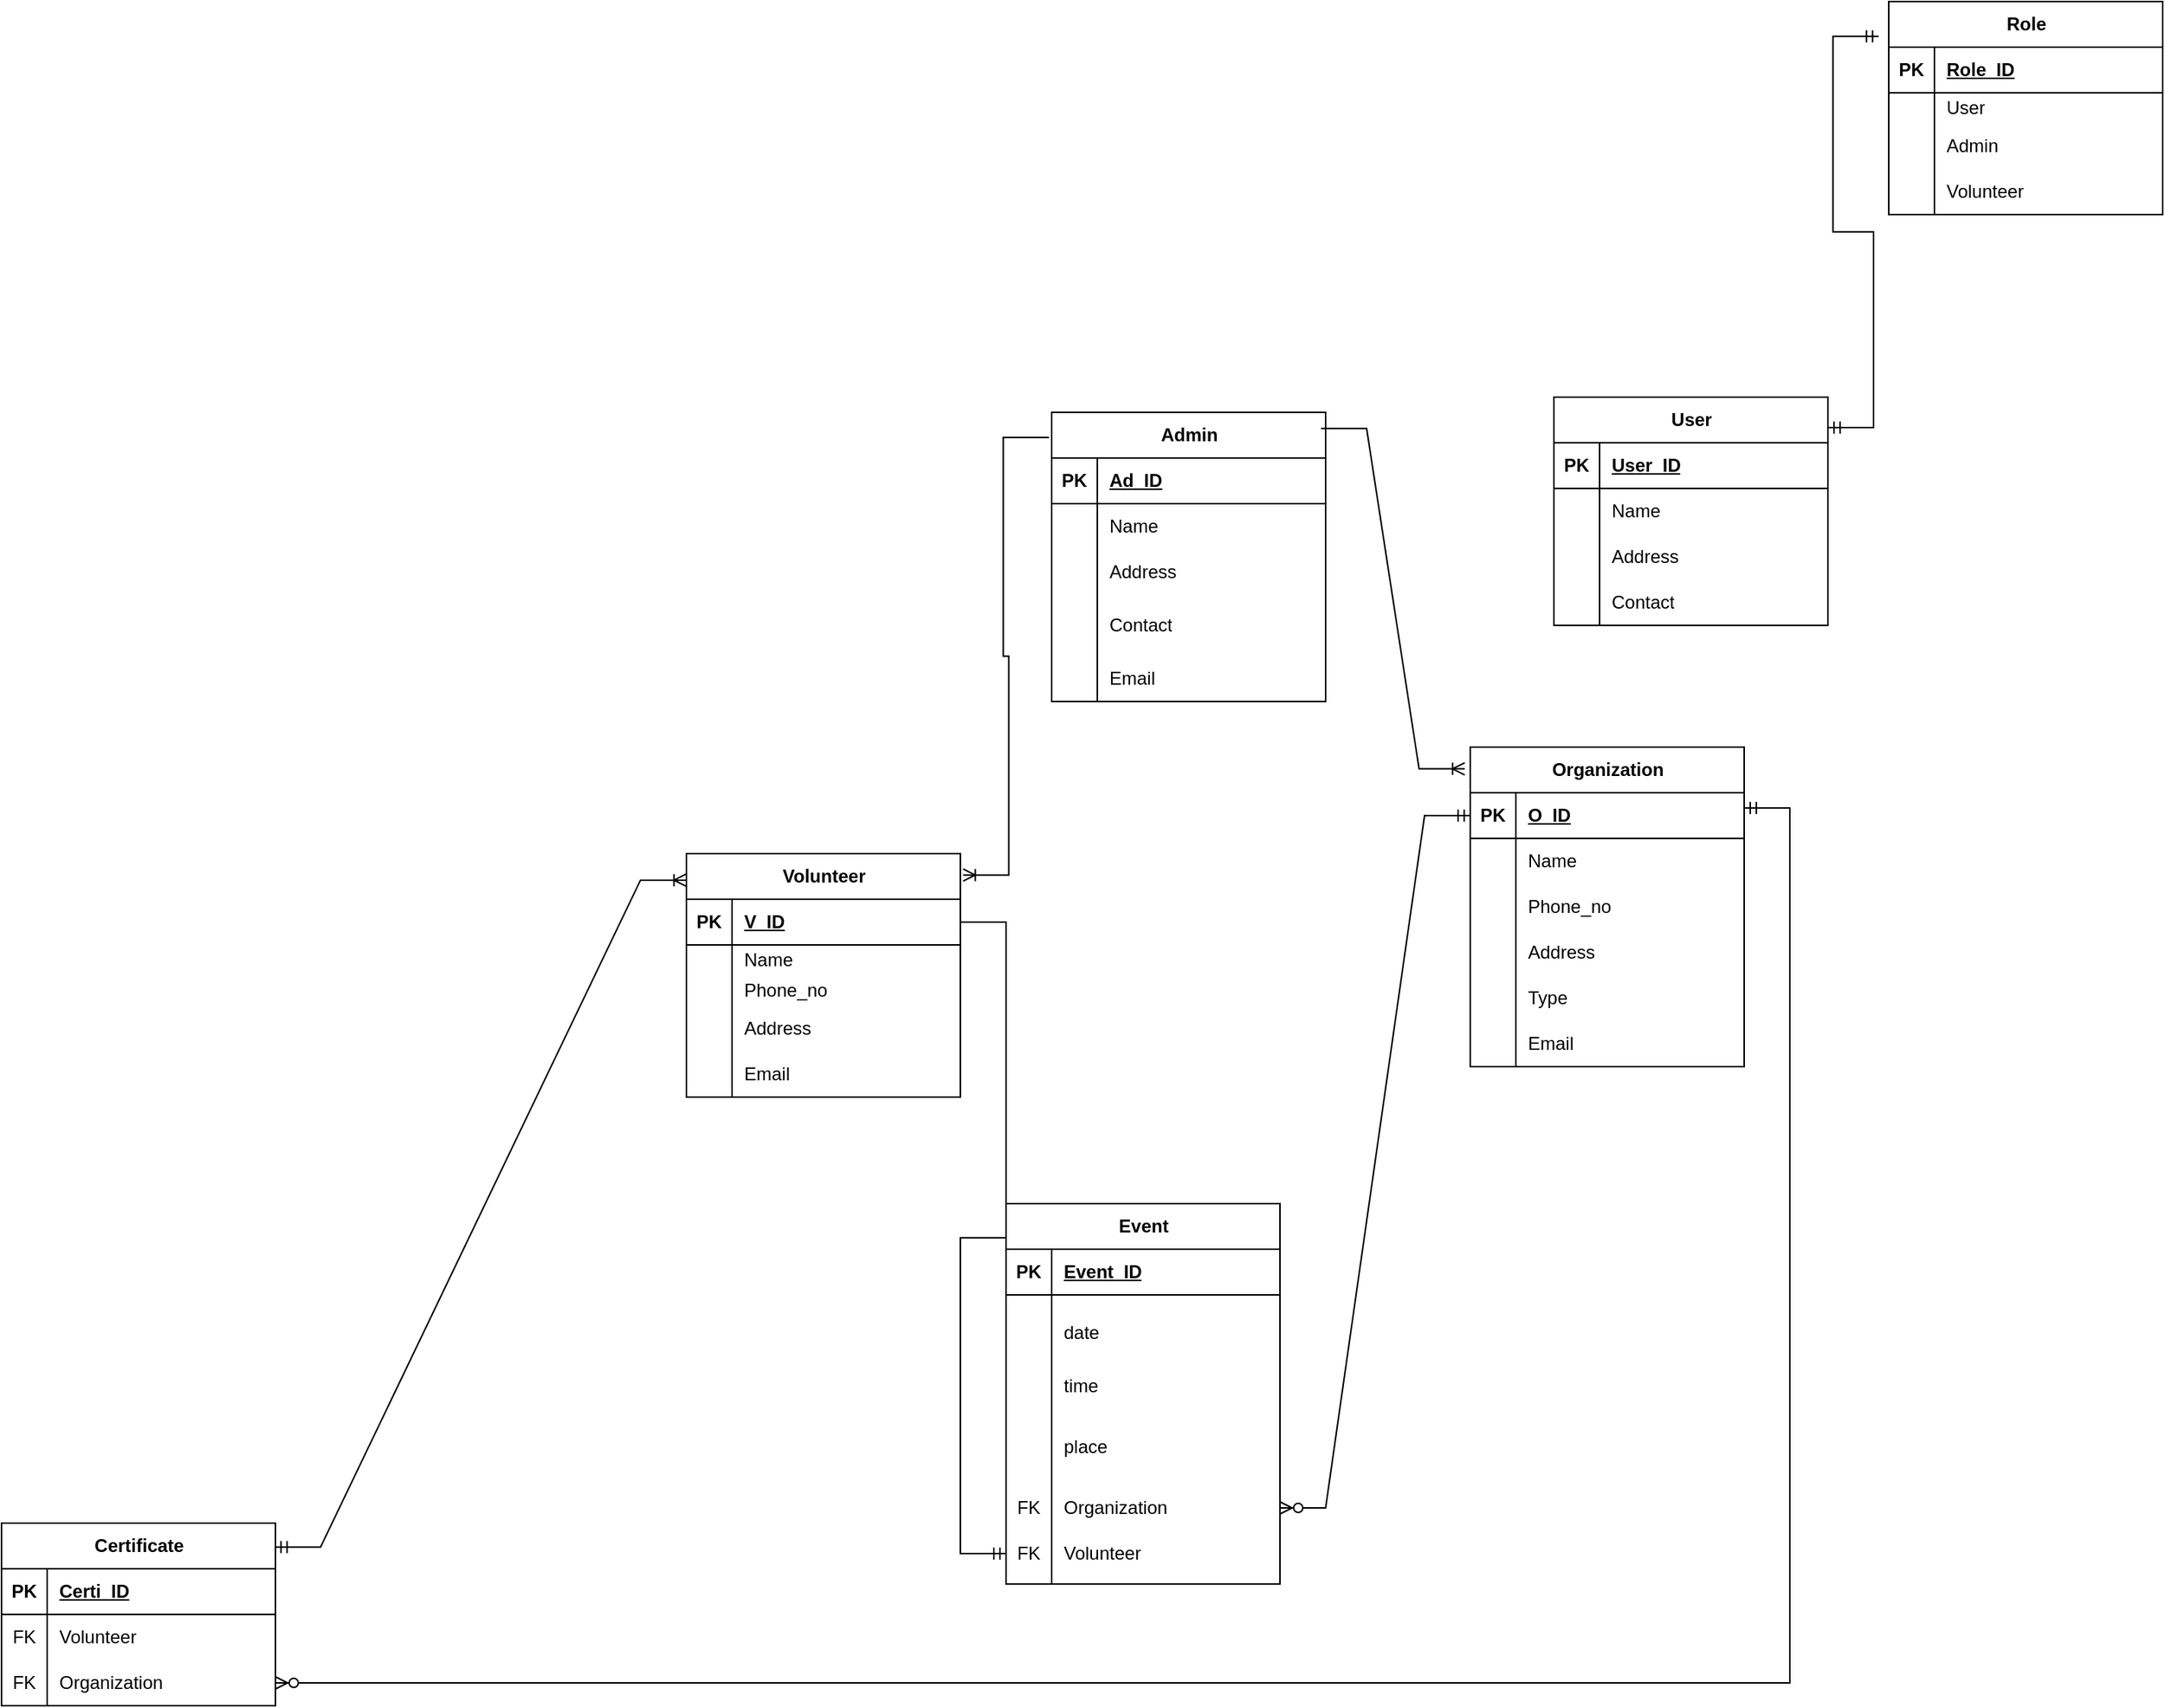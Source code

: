 <mxfile version="24.3.1" type="github">
  <diagram name="Page-1" id="sJnOarDT2I6tmNJFbYiW">
    <mxGraphModel dx="2950" dy="2214" grid="1" gridSize="10" guides="1" tooltips="1" connect="1" arrows="1" fold="1" page="1" pageScale="1" pageWidth="850" pageHeight="1100" math="0" shadow="0">
      <root>
        <mxCell id="0" />
        <mxCell id="1" parent="0" />
        <mxCell id="fFXXDILqUM6NSnP-q1-r-1" value="Volunteer" style="shape=table;startSize=30;container=1;collapsible=1;childLayout=tableLayout;fixedRows=1;rowLines=0;fontStyle=1;align=center;resizeLast=1;html=1;" parent="1" vertex="1">
          <mxGeometry x="-180" y="310" width="180" height="160" as="geometry" />
        </mxCell>
        <mxCell id="fFXXDILqUM6NSnP-q1-r-2" value="" style="shape=tableRow;horizontal=0;startSize=0;swimlaneHead=0;swimlaneBody=0;fillColor=none;collapsible=0;dropTarget=0;points=[[0,0.5],[1,0.5]];portConstraint=eastwest;top=0;left=0;right=0;bottom=1;" parent="fFXXDILqUM6NSnP-q1-r-1" vertex="1">
          <mxGeometry y="30" width="180" height="30" as="geometry" />
        </mxCell>
        <mxCell id="fFXXDILqUM6NSnP-q1-r-3" value="PK" style="shape=partialRectangle;connectable=0;fillColor=none;top=0;left=0;bottom=0;right=0;fontStyle=1;overflow=hidden;whiteSpace=wrap;html=1;" parent="fFXXDILqUM6NSnP-q1-r-2" vertex="1">
          <mxGeometry width="30" height="30" as="geometry">
            <mxRectangle width="30" height="30" as="alternateBounds" />
          </mxGeometry>
        </mxCell>
        <mxCell id="fFXXDILqUM6NSnP-q1-r-4" value="V_ID" style="shape=partialRectangle;connectable=0;fillColor=none;top=0;left=0;bottom=0;right=0;align=left;spacingLeft=6;fontStyle=5;overflow=hidden;whiteSpace=wrap;html=1;" parent="fFXXDILqUM6NSnP-q1-r-2" vertex="1">
          <mxGeometry x="30" width="150" height="30" as="geometry">
            <mxRectangle width="150" height="30" as="alternateBounds" />
          </mxGeometry>
        </mxCell>
        <mxCell id="fFXXDILqUM6NSnP-q1-r-5" value="" style="shape=tableRow;horizontal=0;startSize=0;swimlaneHead=0;swimlaneBody=0;fillColor=none;collapsible=0;dropTarget=0;points=[[0,0.5],[1,0.5]];portConstraint=eastwest;top=0;left=0;right=0;bottom=0;" parent="fFXXDILqUM6NSnP-q1-r-1" vertex="1">
          <mxGeometry y="60" width="180" height="20" as="geometry" />
        </mxCell>
        <mxCell id="fFXXDILqUM6NSnP-q1-r-6" value="" style="shape=partialRectangle;connectable=0;fillColor=none;top=0;left=0;bottom=0;right=0;editable=1;overflow=hidden;whiteSpace=wrap;html=1;" parent="fFXXDILqUM6NSnP-q1-r-5" vertex="1">
          <mxGeometry width="30" height="20" as="geometry">
            <mxRectangle width="30" height="20" as="alternateBounds" />
          </mxGeometry>
        </mxCell>
        <mxCell id="fFXXDILqUM6NSnP-q1-r-7" value="Name" style="shape=partialRectangle;connectable=0;fillColor=none;top=0;left=0;bottom=0;right=0;align=left;spacingLeft=6;overflow=hidden;whiteSpace=wrap;html=1;" parent="fFXXDILqUM6NSnP-q1-r-5" vertex="1">
          <mxGeometry x="30" width="150" height="20" as="geometry">
            <mxRectangle width="150" height="20" as="alternateBounds" />
          </mxGeometry>
        </mxCell>
        <mxCell id="fFXXDILqUM6NSnP-q1-r-8" value="" style="shape=tableRow;horizontal=0;startSize=0;swimlaneHead=0;swimlaneBody=0;fillColor=none;collapsible=0;dropTarget=0;points=[[0,0.5],[1,0.5]];portConstraint=eastwest;top=0;left=0;right=0;bottom=0;" parent="fFXXDILqUM6NSnP-q1-r-1" vertex="1">
          <mxGeometry y="80" width="180" height="20" as="geometry" />
        </mxCell>
        <mxCell id="fFXXDILqUM6NSnP-q1-r-9" value="" style="shape=partialRectangle;connectable=0;fillColor=none;top=0;left=0;bottom=0;right=0;editable=1;overflow=hidden;whiteSpace=wrap;html=1;" parent="fFXXDILqUM6NSnP-q1-r-8" vertex="1">
          <mxGeometry width="30" height="20" as="geometry">
            <mxRectangle width="30" height="20" as="alternateBounds" />
          </mxGeometry>
        </mxCell>
        <mxCell id="fFXXDILqUM6NSnP-q1-r-10" value="Phone_no" style="shape=partialRectangle;connectable=0;fillColor=none;top=0;left=0;bottom=0;right=0;align=left;spacingLeft=6;overflow=hidden;whiteSpace=wrap;html=1;" parent="fFXXDILqUM6NSnP-q1-r-8" vertex="1">
          <mxGeometry x="30" width="150" height="20" as="geometry">
            <mxRectangle width="150" height="20" as="alternateBounds" />
          </mxGeometry>
        </mxCell>
        <mxCell id="fFXXDILqUM6NSnP-q1-r-11" value="" style="shape=tableRow;horizontal=0;startSize=0;swimlaneHead=0;swimlaneBody=0;fillColor=none;collapsible=0;dropTarget=0;points=[[0,0.5],[1,0.5]];portConstraint=eastwest;top=0;left=0;right=0;bottom=0;" parent="fFXXDILqUM6NSnP-q1-r-1" vertex="1">
          <mxGeometry y="100" width="180" height="30" as="geometry" />
        </mxCell>
        <mxCell id="fFXXDILqUM6NSnP-q1-r-12" value="" style="shape=partialRectangle;connectable=0;fillColor=none;top=0;left=0;bottom=0;right=0;editable=1;overflow=hidden;whiteSpace=wrap;html=1;" parent="fFXXDILqUM6NSnP-q1-r-11" vertex="1">
          <mxGeometry width="30" height="30" as="geometry">
            <mxRectangle width="30" height="30" as="alternateBounds" />
          </mxGeometry>
        </mxCell>
        <mxCell id="fFXXDILqUM6NSnP-q1-r-13" value="Address" style="shape=partialRectangle;connectable=0;fillColor=none;top=0;left=0;bottom=0;right=0;align=left;spacingLeft=6;overflow=hidden;whiteSpace=wrap;html=1;" parent="fFXXDILqUM6NSnP-q1-r-11" vertex="1">
          <mxGeometry x="30" width="150" height="30" as="geometry">
            <mxRectangle width="150" height="30" as="alternateBounds" />
          </mxGeometry>
        </mxCell>
        <mxCell id="fFXXDILqUM6NSnP-q1-r-126" value="" style="shape=tableRow;horizontal=0;startSize=0;swimlaneHead=0;swimlaneBody=0;fillColor=none;collapsible=0;dropTarget=0;points=[[0,0.5],[1,0.5]];portConstraint=eastwest;top=0;left=0;right=0;bottom=0;" parent="fFXXDILqUM6NSnP-q1-r-1" vertex="1">
          <mxGeometry y="130" width="180" height="30" as="geometry" />
        </mxCell>
        <mxCell id="fFXXDILqUM6NSnP-q1-r-127" value="" style="shape=partialRectangle;connectable=0;fillColor=none;top=0;left=0;bottom=0;right=0;editable=1;overflow=hidden;whiteSpace=wrap;html=1;" parent="fFXXDILqUM6NSnP-q1-r-126" vertex="1">
          <mxGeometry width="30" height="30" as="geometry">
            <mxRectangle width="30" height="30" as="alternateBounds" />
          </mxGeometry>
        </mxCell>
        <mxCell id="fFXXDILqUM6NSnP-q1-r-128" value="Email" style="shape=partialRectangle;connectable=0;fillColor=none;top=0;left=0;bottom=0;right=0;align=left;spacingLeft=6;overflow=hidden;whiteSpace=wrap;html=1;" parent="fFXXDILqUM6NSnP-q1-r-126" vertex="1">
          <mxGeometry x="30" width="150" height="30" as="geometry">
            <mxRectangle width="150" height="30" as="alternateBounds" />
          </mxGeometry>
        </mxCell>
        <mxCell id="fFXXDILqUM6NSnP-q1-r-14" value="Organization" style="shape=table;startSize=30;container=1;collapsible=1;childLayout=tableLayout;fixedRows=1;rowLines=0;fontStyle=1;align=center;resizeLast=1;html=1;" parent="1" vertex="1">
          <mxGeometry x="335" y="240" width="180" height="210" as="geometry" />
        </mxCell>
        <mxCell id="fFXXDILqUM6NSnP-q1-r-15" value="" style="shape=tableRow;horizontal=0;startSize=0;swimlaneHead=0;swimlaneBody=0;fillColor=none;collapsible=0;dropTarget=0;points=[[0,0.5],[1,0.5]];portConstraint=eastwest;top=0;left=0;right=0;bottom=1;" parent="fFXXDILqUM6NSnP-q1-r-14" vertex="1">
          <mxGeometry y="30" width="180" height="30" as="geometry" />
        </mxCell>
        <mxCell id="fFXXDILqUM6NSnP-q1-r-16" value="PK" style="shape=partialRectangle;connectable=0;fillColor=none;top=0;left=0;bottom=0;right=0;fontStyle=1;overflow=hidden;whiteSpace=wrap;html=1;" parent="fFXXDILqUM6NSnP-q1-r-15" vertex="1">
          <mxGeometry width="30" height="30" as="geometry">
            <mxRectangle width="30" height="30" as="alternateBounds" />
          </mxGeometry>
        </mxCell>
        <mxCell id="fFXXDILqUM6NSnP-q1-r-17" value="O_ID" style="shape=partialRectangle;connectable=0;fillColor=none;top=0;left=0;bottom=0;right=0;align=left;spacingLeft=6;fontStyle=5;overflow=hidden;whiteSpace=wrap;html=1;" parent="fFXXDILqUM6NSnP-q1-r-15" vertex="1">
          <mxGeometry x="30" width="150" height="30" as="geometry">
            <mxRectangle width="150" height="30" as="alternateBounds" />
          </mxGeometry>
        </mxCell>
        <mxCell id="fFXXDILqUM6NSnP-q1-r-18" value="" style="shape=tableRow;horizontal=0;startSize=0;swimlaneHead=0;swimlaneBody=0;fillColor=none;collapsible=0;dropTarget=0;points=[[0,0.5],[1,0.5]];portConstraint=eastwest;top=0;left=0;right=0;bottom=0;" parent="fFXXDILqUM6NSnP-q1-r-14" vertex="1">
          <mxGeometry y="60" width="180" height="30" as="geometry" />
        </mxCell>
        <mxCell id="fFXXDILqUM6NSnP-q1-r-19" value="" style="shape=partialRectangle;connectable=0;fillColor=none;top=0;left=0;bottom=0;right=0;editable=1;overflow=hidden;whiteSpace=wrap;html=1;" parent="fFXXDILqUM6NSnP-q1-r-18" vertex="1">
          <mxGeometry width="30" height="30" as="geometry">
            <mxRectangle width="30" height="30" as="alternateBounds" />
          </mxGeometry>
        </mxCell>
        <mxCell id="fFXXDILqUM6NSnP-q1-r-20" value="Name" style="shape=partialRectangle;connectable=0;fillColor=none;top=0;left=0;bottom=0;right=0;align=left;spacingLeft=6;overflow=hidden;whiteSpace=wrap;html=1;" parent="fFXXDILqUM6NSnP-q1-r-18" vertex="1">
          <mxGeometry x="30" width="150" height="30" as="geometry">
            <mxRectangle width="150" height="30" as="alternateBounds" />
          </mxGeometry>
        </mxCell>
        <mxCell id="fFXXDILqUM6NSnP-q1-r-21" value="" style="shape=tableRow;horizontal=0;startSize=0;swimlaneHead=0;swimlaneBody=0;fillColor=none;collapsible=0;dropTarget=0;points=[[0,0.5],[1,0.5]];portConstraint=eastwest;top=0;left=0;right=0;bottom=0;" parent="fFXXDILqUM6NSnP-q1-r-14" vertex="1">
          <mxGeometry y="90" width="180" height="30" as="geometry" />
        </mxCell>
        <mxCell id="fFXXDILqUM6NSnP-q1-r-22" value="" style="shape=partialRectangle;connectable=0;fillColor=none;top=0;left=0;bottom=0;right=0;editable=1;overflow=hidden;whiteSpace=wrap;html=1;" parent="fFXXDILqUM6NSnP-q1-r-21" vertex="1">
          <mxGeometry width="30" height="30" as="geometry">
            <mxRectangle width="30" height="30" as="alternateBounds" />
          </mxGeometry>
        </mxCell>
        <mxCell id="fFXXDILqUM6NSnP-q1-r-23" value="Phone_no" style="shape=partialRectangle;connectable=0;fillColor=none;top=0;left=0;bottom=0;right=0;align=left;spacingLeft=6;overflow=hidden;whiteSpace=wrap;html=1;" parent="fFXXDILqUM6NSnP-q1-r-21" vertex="1">
          <mxGeometry x="30" width="150" height="30" as="geometry">
            <mxRectangle width="150" height="30" as="alternateBounds" />
          </mxGeometry>
        </mxCell>
        <mxCell id="fFXXDILqUM6NSnP-q1-r-24" value="" style="shape=tableRow;horizontal=0;startSize=0;swimlaneHead=0;swimlaneBody=0;fillColor=none;collapsible=0;dropTarget=0;points=[[0,0.5],[1,0.5]];portConstraint=eastwest;top=0;left=0;right=0;bottom=0;" parent="fFXXDILqUM6NSnP-q1-r-14" vertex="1">
          <mxGeometry y="120" width="180" height="30" as="geometry" />
        </mxCell>
        <mxCell id="fFXXDILqUM6NSnP-q1-r-25" value="" style="shape=partialRectangle;connectable=0;fillColor=none;top=0;left=0;bottom=0;right=0;editable=1;overflow=hidden;whiteSpace=wrap;html=1;" parent="fFXXDILqUM6NSnP-q1-r-24" vertex="1">
          <mxGeometry width="30" height="30" as="geometry">
            <mxRectangle width="30" height="30" as="alternateBounds" />
          </mxGeometry>
        </mxCell>
        <mxCell id="fFXXDILqUM6NSnP-q1-r-26" value="Address" style="shape=partialRectangle;connectable=0;fillColor=none;top=0;left=0;bottom=0;right=0;align=left;spacingLeft=6;overflow=hidden;whiteSpace=wrap;html=1;" parent="fFXXDILqUM6NSnP-q1-r-24" vertex="1">
          <mxGeometry x="30" width="150" height="30" as="geometry">
            <mxRectangle width="150" height="30" as="alternateBounds" />
          </mxGeometry>
        </mxCell>
        <mxCell id="fFXXDILqUM6NSnP-q1-r-27" value="" style="shape=tableRow;horizontal=0;startSize=0;swimlaneHead=0;swimlaneBody=0;fillColor=none;collapsible=0;dropTarget=0;points=[[0,0.5],[1,0.5]];portConstraint=eastwest;top=0;left=0;right=0;bottom=0;" parent="fFXXDILqUM6NSnP-q1-r-14" vertex="1">
          <mxGeometry y="150" width="180" height="30" as="geometry" />
        </mxCell>
        <mxCell id="fFXXDILqUM6NSnP-q1-r-28" value="" style="shape=partialRectangle;connectable=0;fillColor=none;top=0;left=0;bottom=0;right=0;editable=1;overflow=hidden;whiteSpace=wrap;html=1;" parent="fFXXDILqUM6NSnP-q1-r-27" vertex="1">
          <mxGeometry width="30" height="30" as="geometry">
            <mxRectangle width="30" height="30" as="alternateBounds" />
          </mxGeometry>
        </mxCell>
        <mxCell id="fFXXDILqUM6NSnP-q1-r-29" value="Type" style="shape=partialRectangle;connectable=0;fillColor=none;top=0;left=0;bottom=0;right=0;align=left;spacingLeft=6;overflow=hidden;whiteSpace=wrap;html=1;" parent="fFXXDILqUM6NSnP-q1-r-27" vertex="1">
          <mxGeometry x="30" width="150" height="30" as="geometry">
            <mxRectangle width="150" height="30" as="alternateBounds" />
          </mxGeometry>
        </mxCell>
        <mxCell id="fFXXDILqUM6NSnP-q1-r-161" value="" style="shape=tableRow;horizontal=0;startSize=0;swimlaneHead=0;swimlaneBody=0;fillColor=none;collapsible=0;dropTarget=0;points=[[0,0.5],[1,0.5]];portConstraint=eastwest;top=0;left=0;right=0;bottom=0;" parent="fFXXDILqUM6NSnP-q1-r-14" vertex="1">
          <mxGeometry y="180" width="180" height="30" as="geometry" />
        </mxCell>
        <mxCell id="fFXXDILqUM6NSnP-q1-r-162" value="" style="shape=partialRectangle;connectable=0;fillColor=none;top=0;left=0;bottom=0;right=0;editable=1;overflow=hidden;whiteSpace=wrap;html=1;" parent="fFXXDILqUM6NSnP-q1-r-161" vertex="1">
          <mxGeometry width="30" height="30" as="geometry">
            <mxRectangle width="30" height="30" as="alternateBounds" />
          </mxGeometry>
        </mxCell>
        <mxCell id="fFXXDILqUM6NSnP-q1-r-163" value="Email" style="shape=partialRectangle;connectable=0;fillColor=none;top=0;left=0;bottom=0;right=0;align=left;spacingLeft=6;overflow=hidden;whiteSpace=wrap;html=1;" parent="fFXXDILqUM6NSnP-q1-r-161" vertex="1">
          <mxGeometry x="30" width="150" height="30" as="geometry">
            <mxRectangle width="150" height="30" as="alternateBounds" />
          </mxGeometry>
        </mxCell>
        <mxCell id="fFXXDILqUM6NSnP-q1-r-30" value="Event" style="shape=table;startSize=30;container=1;collapsible=1;childLayout=tableLayout;fixedRows=1;rowLines=0;fontStyle=1;align=center;resizeLast=1;html=1;" parent="1" vertex="1">
          <mxGeometry x="30" y="540" width="180" height="250" as="geometry" />
        </mxCell>
        <mxCell id="fFXXDILqUM6NSnP-q1-r-31" value="" style="shape=tableRow;horizontal=0;startSize=0;swimlaneHead=0;swimlaneBody=0;fillColor=none;collapsible=0;dropTarget=0;points=[[0,0.5],[1,0.5]];portConstraint=eastwest;top=0;left=0;right=0;bottom=1;" parent="fFXXDILqUM6NSnP-q1-r-30" vertex="1">
          <mxGeometry y="30" width="180" height="30" as="geometry" />
        </mxCell>
        <mxCell id="fFXXDILqUM6NSnP-q1-r-32" value="PK" style="shape=partialRectangle;connectable=0;fillColor=none;top=0;left=0;bottom=0;right=0;fontStyle=1;overflow=hidden;whiteSpace=wrap;html=1;" parent="fFXXDILqUM6NSnP-q1-r-31" vertex="1">
          <mxGeometry width="30" height="30" as="geometry">
            <mxRectangle width="30" height="30" as="alternateBounds" />
          </mxGeometry>
        </mxCell>
        <mxCell id="fFXXDILqUM6NSnP-q1-r-33" value="Event_ID" style="shape=partialRectangle;connectable=0;fillColor=none;top=0;left=0;bottom=0;right=0;align=left;spacingLeft=6;fontStyle=5;overflow=hidden;whiteSpace=wrap;html=1;" parent="fFXXDILqUM6NSnP-q1-r-31" vertex="1">
          <mxGeometry x="30" width="150" height="30" as="geometry">
            <mxRectangle width="150" height="30" as="alternateBounds" />
          </mxGeometry>
        </mxCell>
        <mxCell id="fFXXDILqUM6NSnP-q1-r-34" value="" style="shape=tableRow;horizontal=0;startSize=0;swimlaneHead=0;swimlaneBody=0;fillColor=none;collapsible=0;dropTarget=0;points=[[0,0.5],[1,0.5]];portConstraint=eastwest;top=0;left=0;right=0;bottom=0;" parent="fFXXDILqUM6NSnP-q1-r-30" vertex="1">
          <mxGeometry y="60" width="180" height="50" as="geometry" />
        </mxCell>
        <mxCell id="fFXXDILqUM6NSnP-q1-r-35" value="" style="shape=partialRectangle;connectable=0;fillColor=none;top=0;left=0;bottom=0;right=0;editable=1;overflow=hidden;whiteSpace=wrap;html=1;" parent="fFXXDILqUM6NSnP-q1-r-34" vertex="1">
          <mxGeometry width="30" height="50" as="geometry">
            <mxRectangle width="30" height="50" as="alternateBounds" />
          </mxGeometry>
        </mxCell>
        <mxCell id="fFXXDILqUM6NSnP-q1-r-36" value="date" style="shape=partialRectangle;connectable=0;fillColor=none;top=0;left=0;bottom=0;right=0;align=left;spacingLeft=6;overflow=hidden;whiteSpace=wrap;html=1;" parent="fFXXDILqUM6NSnP-q1-r-34" vertex="1">
          <mxGeometry x="30" width="150" height="50" as="geometry">
            <mxRectangle width="150" height="50" as="alternateBounds" />
          </mxGeometry>
        </mxCell>
        <mxCell id="fFXXDILqUM6NSnP-q1-r-37" value="" style="shape=tableRow;horizontal=0;startSize=0;swimlaneHead=0;swimlaneBody=0;fillColor=none;collapsible=0;dropTarget=0;points=[[0,0.5],[1,0.5]];portConstraint=eastwest;top=0;left=0;right=0;bottom=0;" parent="fFXXDILqUM6NSnP-q1-r-30" vertex="1">
          <mxGeometry y="110" width="180" height="20" as="geometry" />
        </mxCell>
        <mxCell id="fFXXDILqUM6NSnP-q1-r-38" value="" style="shape=partialRectangle;connectable=0;fillColor=none;top=0;left=0;bottom=0;right=0;editable=1;overflow=hidden;whiteSpace=wrap;html=1;" parent="fFXXDILqUM6NSnP-q1-r-37" vertex="1">
          <mxGeometry width="30" height="20" as="geometry">
            <mxRectangle width="30" height="20" as="alternateBounds" />
          </mxGeometry>
        </mxCell>
        <mxCell id="fFXXDILqUM6NSnP-q1-r-39" value="time" style="shape=partialRectangle;connectable=0;fillColor=none;top=0;left=0;bottom=0;right=0;align=left;spacingLeft=6;overflow=hidden;whiteSpace=wrap;html=1;" parent="fFXXDILqUM6NSnP-q1-r-37" vertex="1">
          <mxGeometry x="30" width="150" height="20" as="geometry">
            <mxRectangle width="150" height="20" as="alternateBounds" />
          </mxGeometry>
        </mxCell>
        <mxCell id="fFXXDILqUM6NSnP-q1-r-40" value="" style="shape=tableRow;horizontal=0;startSize=0;swimlaneHead=0;swimlaneBody=0;fillColor=none;collapsible=0;dropTarget=0;points=[[0,0.5],[1,0.5]];portConstraint=eastwest;top=0;left=0;right=0;bottom=0;" parent="fFXXDILqUM6NSnP-q1-r-30" vertex="1">
          <mxGeometry y="130" width="180" height="60" as="geometry" />
        </mxCell>
        <mxCell id="fFXXDILqUM6NSnP-q1-r-41" value="" style="shape=partialRectangle;connectable=0;fillColor=none;top=0;left=0;bottom=0;right=0;editable=1;overflow=hidden;whiteSpace=wrap;html=1;" parent="fFXXDILqUM6NSnP-q1-r-40" vertex="1">
          <mxGeometry width="30" height="60" as="geometry">
            <mxRectangle width="30" height="60" as="alternateBounds" />
          </mxGeometry>
        </mxCell>
        <mxCell id="fFXXDILqUM6NSnP-q1-r-42" value="place" style="shape=partialRectangle;connectable=0;fillColor=none;top=0;left=0;bottom=0;right=0;align=left;spacingLeft=6;overflow=hidden;whiteSpace=wrap;html=1;" parent="fFXXDILqUM6NSnP-q1-r-40" vertex="1">
          <mxGeometry x="30" width="150" height="60" as="geometry">
            <mxRectangle width="150" height="60" as="alternateBounds" />
          </mxGeometry>
        </mxCell>
        <mxCell id="fFXXDILqUM6NSnP-q1-r-43" value="" style="shape=tableRow;horizontal=0;startSize=0;swimlaneHead=0;swimlaneBody=0;fillColor=none;collapsible=0;dropTarget=0;points=[[0,0.5],[1,0.5]];portConstraint=eastwest;top=0;left=0;right=0;bottom=0;" parent="fFXXDILqUM6NSnP-q1-r-30" vertex="1">
          <mxGeometry y="190" width="180" height="20" as="geometry" />
        </mxCell>
        <mxCell id="fFXXDILqUM6NSnP-q1-r-44" value="FK" style="shape=partialRectangle;connectable=0;fillColor=none;top=0;left=0;bottom=0;right=0;editable=1;overflow=hidden;whiteSpace=wrap;html=1;" parent="fFXXDILqUM6NSnP-q1-r-43" vertex="1">
          <mxGeometry width="30" height="20" as="geometry">
            <mxRectangle width="30" height="20" as="alternateBounds" />
          </mxGeometry>
        </mxCell>
        <mxCell id="fFXXDILqUM6NSnP-q1-r-45" value="Organization" style="shape=partialRectangle;connectable=0;fillColor=none;top=0;left=0;bottom=0;right=0;align=left;spacingLeft=6;overflow=hidden;whiteSpace=wrap;html=1;" parent="fFXXDILqUM6NSnP-q1-r-43" vertex="1">
          <mxGeometry x="30" width="150" height="20" as="geometry">
            <mxRectangle width="150" height="20" as="alternateBounds" />
          </mxGeometry>
        </mxCell>
        <mxCell id="fFXXDILqUM6NSnP-q1-r-195" value="" style="shape=tableRow;horizontal=0;startSize=0;swimlaneHead=0;swimlaneBody=0;fillColor=none;collapsible=0;dropTarget=0;points=[[0,0.5],[1,0.5]];portConstraint=eastwest;top=0;left=0;right=0;bottom=0;" parent="fFXXDILqUM6NSnP-q1-r-30" vertex="1">
          <mxGeometry y="210" width="180" height="40" as="geometry" />
        </mxCell>
        <mxCell id="fFXXDILqUM6NSnP-q1-r-196" value="FK" style="shape=partialRectangle;connectable=0;fillColor=none;top=0;left=0;bottom=0;right=0;editable=1;overflow=hidden;whiteSpace=wrap;html=1;" parent="fFXXDILqUM6NSnP-q1-r-195" vertex="1">
          <mxGeometry width="30" height="40" as="geometry">
            <mxRectangle width="30" height="40" as="alternateBounds" />
          </mxGeometry>
        </mxCell>
        <mxCell id="fFXXDILqUM6NSnP-q1-r-197" value="Volunteer&amp;nbsp;" style="shape=partialRectangle;connectable=0;fillColor=none;top=0;left=0;bottom=0;right=0;align=left;spacingLeft=6;overflow=hidden;whiteSpace=wrap;html=1;" parent="fFXXDILqUM6NSnP-q1-r-195" vertex="1">
          <mxGeometry x="30" width="150" height="40" as="geometry">
            <mxRectangle width="150" height="40" as="alternateBounds" />
          </mxGeometry>
        </mxCell>
        <mxCell id="fFXXDILqUM6NSnP-q1-r-68" value="Certificate" style="shape=table;startSize=30;container=1;collapsible=1;childLayout=tableLayout;fixedRows=1;rowLines=0;fontStyle=1;align=center;resizeLast=1;html=1;" parent="1" vertex="1">
          <mxGeometry x="-630" y="750" width="180" height="120" as="geometry" />
        </mxCell>
        <mxCell id="fFXXDILqUM6NSnP-q1-r-69" value="" style="shape=tableRow;horizontal=0;startSize=0;swimlaneHead=0;swimlaneBody=0;fillColor=none;collapsible=0;dropTarget=0;points=[[0,0.5],[1,0.5]];portConstraint=eastwest;top=0;left=0;right=0;bottom=1;" parent="fFXXDILqUM6NSnP-q1-r-68" vertex="1">
          <mxGeometry y="30" width="180" height="30" as="geometry" />
        </mxCell>
        <mxCell id="fFXXDILqUM6NSnP-q1-r-70" value="PK" style="shape=partialRectangle;connectable=0;fillColor=none;top=0;left=0;bottom=0;right=0;fontStyle=1;overflow=hidden;whiteSpace=wrap;html=1;" parent="fFXXDILqUM6NSnP-q1-r-69" vertex="1">
          <mxGeometry width="30" height="30" as="geometry">
            <mxRectangle width="30" height="30" as="alternateBounds" />
          </mxGeometry>
        </mxCell>
        <mxCell id="fFXXDILqUM6NSnP-q1-r-71" value="Certi_ID" style="shape=partialRectangle;connectable=0;fillColor=none;top=0;left=0;bottom=0;right=0;align=left;spacingLeft=6;fontStyle=5;overflow=hidden;whiteSpace=wrap;html=1;" parent="fFXXDILqUM6NSnP-q1-r-69" vertex="1">
          <mxGeometry x="30" width="150" height="30" as="geometry">
            <mxRectangle width="150" height="30" as="alternateBounds" />
          </mxGeometry>
        </mxCell>
        <mxCell id="fFXXDILqUM6NSnP-q1-r-72" value="" style="shape=tableRow;horizontal=0;startSize=0;swimlaneHead=0;swimlaneBody=0;fillColor=none;collapsible=0;dropTarget=0;points=[[0,0.5],[1,0.5]];portConstraint=eastwest;top=0;left=0;right=0;bottom=0;" parent="fFXXDILqUM6NSnP-q1-r-68" vertex="1">
          <mxGeometry y="60" width="180" height="30" as="geometry" />
        </mxCell>
        <mxCell id="fFXXDILqUM6NSnP-q1-r-73" value="FK" style="shape=partialRectangle;connectable=0;fillColor=none;top=0;left=0;bottom=0;right=0;editable=1;overflow=hidden;whiteSpace=wrap;html=1;" parent="fFXXDILqUM6NSnP-q1-r-72" vertex="1">
          <mxGeometry width="30" height="30" as="geometry">
            <mxRectangle width="30" height="30" as="alternateBounds" />
          </mxGeometry>
        </mxCell>
        <mxCell id="fFXXDILqUM6NSnP-q1-r-74" value="Volunteer" style="shape=partialRectangle;connectable=0;fillColor=none;top=0;left=0;bottom=0;right=0;align=left;spacingLeft=6;overflow=hidden;whiteSpace=wrap;html=1;" parent="fFXXDILqUM6NSnP-q1-r-72" vertex="1">
          <mxGeometry x="30" width="150" height="30" as="geometry">
            <mxRectangle width="150" height="30" as="alternateBounds" />
          </mxGeometry>
        </mxCell>
        <mxCell id="fFXXDILqUM6NSnP-q1-r-75" value="" style="shape=tableRow;horizontal=0;startSize=0;swimlaneHead=0;swimlaneBody=0;fillColor=none;collapsible=0;dropTarget=0;points=[[0,0.5],[1,0.5]];portConstraint=eastwest;top=0;left=0;right=0;bottom=0;" parent="fFXXDILqUM6NSnP-q1-r-68" vertex="1">
          <mxGeometry y="90" width="180" height="30" as="geometry" />
        </mxCell>
        <mxCell id="fFXXDILqUM6NSnP-q1-r-76" value="FK" style="shape=partialRectangle;connectable=0;fillColor=none;top=0;left=0;bottom=0;right=0;editable=1;overflow=hidden;whiteSpace=wrap;html=1;" parent="fFXXDILqUM6NSnP-q1-r-75" vertex="1">
          <mxGeometry width="30" height="30" as="geometry">
            <mxRectangle width="30" height="30" as="alternateBounds" />
          </mxGeometry>
        </mxCell>
        <mxCell id="fFXXDILqUM6NSnP-q1-r-77" value="Organization" style="shape=partialRectangle;connectable=0;fillColor=none;top=0;left=0;bottom=0;right=0;align=left;spacingLeft=6;overflow=hidden;whiteSpace=wrap;html=1;" parent="fFXXDILqUM6NSnP-q1-r-75" vertex="1">
          <mxGeometry x="30" width="150" height="30" as="geometry">
            <mxRectangle width="150" height="30" as="alternateBounds" />
          </mxGeometry>
        </mxCell>
        <mxCell id="fFXXDILqUM6NSnP-q1-r-81" value="User" style="shape=table;startSize=30;container=1;collapsible=1;childLayout=tableLayout;fixedRows=1;rowLines=0;fontStyle=1;align=center;resizeLast=1;html=1;" parent="1" vertex="1">
          <mxGeometry x="390" y="10" width="180" height="150" as="geometry" />
        </mxCell>
        <mxCell id="fFXXDILqUM6NSnP-q1-r-82" value="" style="shape=tableRow;horizontal=0;startSize=0;swimlaneHead=0;swimlaneBody=0;fillColor=none;collapsible=0;dropTarget=0;points=[[0,0.5],[1,0.5]];portConstraint=eastwest;top=0;left=0;right=0;bottom=1;" parent="fFXXDILqUM6NSnP-q1-r-81" vertex="1">
          <mxGeometry y="30" width="180" height="30" as="geometry" />
        </mxCell>
        <mxCell id="fFXXDILqUM6NSnP-q1-r-83" value="PK" style="shape=partialRectangle;connectable=0;fillColor=none;top=0;left=0;bottom=0;right=0;fontStyle=1;overflow=hidden;whiteSpace=wrap;html=1;" parent="fFXXDILqUM6NSnP-q1-r-82" vertex="1">
          <mxGeometry width="30" height="30" as="geometry">
            <mxRectangle width="30" height="30" as="alternateBounds" />
          </mxGeometry>
        </mxCell>
        <mxCell id="fFXXDILqUM6NSnP-q1-r-84" value="User_ID" style="shape=partialRectangle;connectable=0;fillColor=none;top=0;left=0;bottom=0;right=0;align=left;spacingLeft=6;fontStyle=5;overflow=hidden;whiteSpace=wrap;html=1;" parent="fFXXDILqUM6NSnP-q1-r-82" vertex="1">
          <mxGeometry x="30" width="150" height="30" as="geometry">
            <mxRectangle width="150" height="30" as="alternateBounds" />
          </mxGeometry>
        </mxCell>
        <mxCell id="fFXXDILqUM6NSnP-q1-r-85" value="" style="shape=tableRow;horizontal=0;startSize=0;swimlaneHead=0;swimlaneBody=0;fillColor=none;collapsible=0;dropTarget=0;points=[[0,0.5],[1,0.5]];portConstraint=eastwest;top=0;left=0;right=0;bottom=0;" parent="fFXXDILqUM6NSnP-q1-r-81" vertex="1">
          <mxGeometry y="60" width="180" height="30" as="geometry" />
        </mxCell>
        <mxCell id="fFXXDILqUM6NSnP-q1-r-86" value="" style="shape=partialRectangle;connectable=0;fillColor=none;top=0;left=0;bottom=0;right=0;editable=1;overflow=hidden;whiteSpace=wrap;html=1;" parent="fFXXDILqUM6NSnP-q1-r-85" vertex="1">
          <mxGeometry width="30" height="30" as="geometry">
            <mxRectangle width="30" height="30" as="alternateBounds" />
          </mxGeometry>
        </mxCell>
        <mxCell id="fFXXDILqUM6NSnP-q1-r-87" value="Name" style="shape=partialRectangle;connectable=0;fillColor=none;top=0;left=0;bottom=0;right=0;align=left;spacingLeft=6;overflow=hidden;whiteSpace=wrap;html=1;" parent="fFXXDILqUM6NSnP-q1-r-85" vertex="1">
          <mxGeometry x="30" width="150" height="30" as="geometry">
            <mxRectangle width="150" height="30" as="alternateBounds" />
          </mxGeometry>
        </mxCell>
        <mxCell id="fFXXDILqUM6NSnP-q1-r-88" value="" style="shape=tableRow;horizontal=0;startSize=0;swimlaneHead=0;swimlaneBody=0;fillColor=none;collapsible=0;dropTarget=0;points=[[0,0.5],[1,0.5]];portConstraint=eastwest;top=0;left=0;right=0;bottom=0;" parent="fFXXDILqUM6NSnP-q1-r-81" vertex="1">
          <mxGeometry y="90" width="180" height="30" as="geometry" />
        </mxCell>
        <mxCell id="fFXXDILqUM6NSnP-q1-r-89" value="" style="shape=partialRectangle;connectable=0;fillColor=none;top=0;left=0;bottom=0;right=0;editable=1;overflow=hidden;whiteSpace=wrap;html=1;" parent="fFXXDILqUM6NSnP-q1-r-88" vertex="1">
          <mxGeometry width="30" height="30" as="geometry">
            <mxRectangle width="30" height="30" as="alternateBounds" />
          </mxGeometry>
        </mxCell>
        <mxCell id="fFXXDILqUM6NSnP-q1-r-90" value="Address" style="shape=partialRectangle;connectable=0;fillColor=none;top=0;left=0;bottom=0;right=0;align=left;spacingLeft=6;overflow=hidden;whiteSpace=wrap;html=1;" parent="fFXXDILqUM6NSnP-q1-r-88" vertex="1">
          <mxGeometry x="30" width="150" height="30" as="geometry">
            <mxRectangle width="150" height="30" as="alternateBounds" />
          </mxGeometry>
        </mxCell>
        <mxCell id="fFXXDILqUM6NSnP-q1-r-91" value="" style="shape=tableRow;horizontal=0;startSize=0;swimlaneHead=0;swimlaneBody=0;fillColor=none;collapsible=0;dropTarget=0;points=[[0,0.5],[1,0.5]];portConstraint=eastwest;top=0;left=0;right=0;bottom=0;" parent="fFXXDILqUM6NSnP-q1-r-81" vertex="1">
          <mxGeometry y="120" width="180" height="30" as="geometry" />
        </mxCell>
        <mxCell id="fFXXDILqUM6NSnP-q1-r-92" value="" style="shape=partialRectangle;connectable=0;fillColor=none;top=0;left=0;bottom=0;right=0;editable=1;overflow=hidden;whiteSpace=wrap;html=1;" parent="fFXXDILqUM6NSnP-q1-r-91" vertex="1">
          <mxGeometry width="30" height="30" as="geometry">
            <mxRectangle width="30" height="30" as="alternateBounds" />
          </mxGeometry>
        </mxCell>
        <mxCell id="fFXXDILqUM6NSnP-q1-r-93" value="Contact" style="shape=partialRectangle;connectable=0;fillColor=none;top=0;left=0;bottom=0;right=0;align=left;spacingLeft=6;overflow=hidden;whiteSpace=wrap;html=1;" parent="fFXXDILqUM6NSnP-q1-r-91" vertex="1">
          <mxGeometry x="30" width="150" height="30" as="geometry">
            <mxRectangle width="150" height="30" as="alternateBounds" />
          </mxGeometry>
        </mxCell>
        <mxCell id="fFXXDILqUM6NSnP-q1-r-94" value="Role" style="shape=table;startSize=30;container=1;collapsible=1;childLayout=tableLayout;fixedRows=1;rowLines=0;fontStyle=1;align=center;resizeLast=1;html=1;" parent="1" vertex="1">
          <mxGeometry x="610" y="-250" width="180" height="140" as="geometry" />
        </mxCell>
        <mxCell id="fFXXDILqUM6NSnP-q1-r-95" value="" style="shape=tableRow;horizontal=0;startSize=0;swimlaneHead=0;swimlaneBody=0;fillColor=none;collapsible=0;dropTarget=0;points=[[0,0.5],[1,0.5]];portConstraint=eastwest;top=0;left=0;right=0;bottom=1;" parent="fFXXDILqUM6NSnP-q1-r-94" vertex="1">
          <mxGeometry y="30" width="180" height="30" as="geometry" />
        </mxCell>
        <mxCell id="fFXXDILqUM6NSnP-q1-r-96" value="PK" style="shape=partialRectangle;connectable=0;fillColor=none;top=0;left=0;bottom=0;right=0;fontStyle=1;overflow=hidden;whiteSpace=wrap;html=1;" parent="fFXXDILqUM6NSnP-q1-r-95" vertex="1">
          <mxGeometry width="30" height="30" as="geometry">
            <mxRectangle width="30" height="30" as="alternateBounds" />
          </mxGeometry>
        </mxCell>
        <mxCell id="fFXXDILqUM6NSnP-q1-r-97" value="Role_ID" style="shape=partialRectangle;connectable=0;fillColor=none;top=0;left=0;bottom=0;right=0;align=left;spacingLeft=6;fontStyle=5;overflow=hidden;whiteSpace=wrap;html=1;" parent="fFXXDILqUM6NSnP-q1-r-95" vertex="1">
          <mxGeometry x="30" width="150" height="30" as="geometry">
            <mxRectangle width="150" height="30" as="alternateBounds" />
          </mxGeometry>
        </mxCell>
        <mxCell id="fFXXDILqUM6NSnP-q1-r-98" value="" style="shape=tableRow;horizontal=0;startSize=0;swimlaneHead=0;swimlaneBody=0;fillColor=none;collapsible=0;dropTarget=0;points=[[0,0.5],[1,0.5]];portConstraint=eastwest;top=0;left=0;right=0;bottom=0;" parent="fFXXDILqUM6NSnP-q1-r-94" vertex="1">
          <mxGeometry y="60" width="180" height="20" as="geometry" />
        </mxCell>
        <mxCell id="fFXXDILqUM6NSnP-q1-r-99" value="" style="shape=partialRectangle;connectable=0;fillColor=none;top=0;left=0;bottom=0;right=0;editable=1;overflow=hidden;whiteSpace=wrap;html=1;" parent="fFXXDILqUM6NSnP-q1-r-98" vertex="1">
          <mxGeometry width="30" height="20" as="geometry">
            <mxRectangle width="30" height="20" as="alternateBounds" />
          </mxGeometry>
        </mxCell>
        <mxCell id="fFXXDILqUM6NSnP-q1-r-100" value="User" style="shape=partialRectangle;connectable=0;fillColor=none;top=0;left=0;bottom=0;right=0;align=left;spacingLeft=6;overflow=hidden;whiteSpace=wrap;html=1;" parent="fFXXDILqUM6NSnP-q1-r-98" vertex="1">
          <mxGeometry x="30" width="150" height="20" as="geometry">
            <mxRectangle width="150" height="20" as="alternateBounds" />
          </mxGeometry>
        </mxCell>
        <mxCell id="fFXXDILqUM6NSnP-q1-r-101" value="" style="shape=tableRow;horizontal=0;startSize=0;swimlaneHead=0;swimlaneBody=0;fillColor=none;collapsible=0;dropTarget=0;points=[[0,0.5],[1,0.5]];portConstraint=eastwest;top=0;left=0;right=0;bottom=0;" parent="fFXXDILqUM6NSnP-q1-r-94" vertex="1">
          <mxGeometry y="80" width="180" height="30" as="geometry" />
        </mxCell>
        <mxCell id="fFXXDILqUM6NSnP-q1-r-102" value="" style="shape=partialRectangle;connectable=0;fillColor=none;top=0;left=0;bottom=0;right=0;editable=1;overflow=hidden;whiteSpace=wrap;html=1;" parent="fFXXDILqUM6NSnP-q1-r-101" vertex="1">
          <mxGeometry width="30" height="30" as="geometry">
            <mxRectangle width="30" height="30" as="alternateBounds" />
          </mxGeometry>
        </mxCell>
        <mxCell id="fFXXDILqUM6NSnP-q1-r-103" value="Admin" style="shape=partialRectangle;connectable=0;fillColor=none;top=0;left=0;bottom=0;right=0;align=left;spacingLeft=6;overflow=hidden;whiteSpace=wrap;html=1;" parent="fFXXDILqUM6NSnP-q1-r-101" vertex="1">
          <mxGeometry x="30" width="150" height="30" as="geometry">
            <mxRectangle width="150" height="30" as="alternateBounds" />
          </mxGeometry>
        </mxCell>
        <mxCell id="fFXXDILqUM6NSnP-q1-r-104" value="" style="shape=tableRow;horizontal=0;startSize=0;swimlaneHead=0;swimlaneBody=0;fillColor=none;collapsible=0;dropTarget=0;points=[[0,0.5],[1,0.5]];portConstraint=eastwest;top=0;left=0;right=0;bottom=0;" parent="fFXXDILqUM6NSnP-q1-r-94" vertex="1">
          <mxGeometry y="110" width="180" height="30" as="geometry" />
        </mxCell>
        <mxCell id="fFXXDILqUM6NSnP-q1-r-105" value="" style="shape=partialRectangle;connectable=0;fillColor=none;top=0;left=0;bottom=0;right=0;editable=1;overflow=hidden;whiteSpace=wrap;html=1;" parent="fFXXDILqUM6NSnP-q1-r-104" vertex="1">
          <mxGeometry width="30" height="30" as="geometry">
            <mxRectangle width="30" height="30" as="alternateBounds" />
          </mxGeometry>
        </mxCell>
        <mxCell id="fFXXDILqUM6NSnP-q1-r-106" value="Volunteer" style="shape=partialRectangle;connectable=0;fillColor=none;top=0;left=0;bottom=0;right=0;align=left;spacingLeft=6;overflow=hidden;whiteSpace=wrap;html=1;" parent="fFXXDILqUM6NSnP-q1-r-104" vertex="1">
          <mxGeometry x="30" width="150" height="30" as="geometry">
            <mxRectangle width="150" height="30" as="alternateBounds" />
          </mxGeometry>
        </mxCell>
        <mxCell id="fFXXDILqUM6NSnP-q1-r-107" value="Admin" style="shape=table;startSize=30;container=1;collapsible=1;childLayout=tableLayout;fixedRows=1;rowLines=0;fontStyle=1;align=center;resizeLast=1;html=1;" parent="1" vertex="1">
          <mxGeometry x="60" y="20" width="180" height="190" as="geometry" />
        </mxCell>
        <mxCell id="fFXXDILqUM6NSnP-q1-r-108" value="" style="shape=tableRow;horizontal=0;startSize=0;swimlaneHead=0;swimlaneBody=0;fillColor=none;collapsible=0;dropTarget=0;points=[[0,0.5],[1,0.5]];portConstraint=eastwest;top=0;left=0;right=0;bottom=1;" parent="fFXXDILqUM6NSnP-q1-r-107" vertex="1">
          <mxGeometry y="30" width="180" height="30" as="geometry" />
        </mxCell>
        <mxCell id="fFXXDILqUM6NSnP-q1-r-109" value="PK" style="shape=partialRectangle;connectable=0;fillColor=none;top=0;left=0;bottom=0;right=0;fontStyle=1;overflow=hidden;whiteSpace=wrap;html=1;" parent="fFXXDILqUM6NSnP-q1-r-108" vertex="1">
          <mxGeometry width="30" height="30" as="geometry">
            <mxRectangle width="30" height="30" as="alternateBounds" />
          </mxGeometry>
        </mxCell>
        <mxCell id="fFXXDILqUM6NSnP-q1-r-110" value="Ad_ID" style="shape=partialRectangle;connectable=0;fillColor=none;top=0;left=0;bottom=0;right=0;align=left;spacingLeft=6;fontStyle=5;overflow=hidden;whiteSpace=wrap;html=1;" parent="fFXXDILqUM6NSnP-q1-r-108" vertex="1">
          <mxGeometry x="30" width="150" height="30" as="geometry">
            <mxRectangle width="150" height="30" as="alternateBounds" />
          </mxGeometry>
        </mxCell>
        <mxCell id="fFXXDILqUM6NSnP-q1-r-111" value="" style="shape=tableRow;horizontal=0;startSize=0;swimlaneHead=0;swimlaneBody=0;fillColor=none;collapsible=0;dropTarget=0;points=[[0,0.5],[1,0.5]];portConstraint=eastwest;top=0;left=0;right=0;bottom=0;" parent="fFXXDILqUM6NSnP-q1-r-107" vertex="1">
          <mxGeometry y="60" width="180" height="30" as="geometry" />
        </mxCell>
        <mxCell id="fFXXDILqUM6NSnP-q1-r-112" value="" style="shape=partialRectangle;connectable=0;fillColor=none;top=0;left=0;bottom=0;right=0;editable=1;overflow=hidden;whiteSpace=wrap;html=1;" parent="fFXXDILqUM6NSnP-q1-r-111" vertex="1">
          <mxGeometry width="30" height="30" as="geometry">
            <mxRectangle width="30" height="30" as="alternateBounds" />
          </mxGeometry>
        </mxCell>
        <mxCell id="fFXXDILqUM6NSnP-q1-r-113" value="Name" style="shape=partialRectangle;connectable=0;fillColor=none;top=0;left=0;bottom=0;right=0;align=left;spacingLeft=6;overflow=hidden;whiteSpace=wrap;html=1;" parent="fFXXDILqUM6NSnP-q1-r-111" vertex="1">
          <mxGeometry x="30" width="150" height="30" as="geometry">
            <mxRectangle width="150" height="30" as="alternateBounds" />
          </mxGeometry>
        </mxCell>
        <mxCell id="fFXXDILqUM6NSnP-q1-r-114" value="" style="shape=tableRow;horizontal=0;startSize=0;swimlaneHead=0;swimlaneBody=0;fillColor=none;collapsible=0;dropTarget=0;points=[[0,0.5],[1,0.5]];portConstraint=eastwest;top=0;left=0;right=0;bottom=0;" parent="fFXXDILqUM6NSnP-q1-r-107" vertex="1">
          <mxGeometry y="90" width="180" height="30" as="geometry" />
        </mxCell>
        <mxCell id="fFXXDILqUM6NSnP-q1-r-115" value="" style="shape=partialRectangle;connectable=0;fillColor=none;top=0;left=0;bottom=0;right=0;editable=1;overflow=hidden;whiteSpace=wrap;html=1;" parent="fFXXDILqUM6NSnP-q1-r-114" vertex="1">
          <mxGeometry width="30" height="30" as="geometry">
            <mxRectangle width="30" height="30" as="alternateBounds" />
          </mxGeometry>
        </mxCell>
        <mxCell id="fFXXDILqUM6NSnP-q1-r-116" value="Address" style="shape=partialRectangle;connectable=0;fillColor=none;top=0;left=0;bottom=0;right=0;align=left;spacingLeft=6;overflow=hidden;whiteSpace=wrap;html=1;" parent="fFXXDILqUM6NSnP-q1-r-114" vertex="1">
          <mxGeometry x="30" width="150" height="30" as="geometry">
            <mxRectangle width="150" height="30" as="alternateBounds" />
          </mxGeometry>
        </mxCell>
        <mxCell id="fFXXDILqUM6NSnP-q1-r-117" value="" style="shape=tableRow;horizontal=0;startSize=0;swimlaneHead=0;swimlaneBody=0;fillColor=none;collapsible=0;dropTarget=0;points=[[0,0.5],[1,0.5]];portConstraint=eastwest;top=0;left=0;right=0;bottom=0;" parent="fFXXDILqUM6NSnP-q1-r-107" vertex="1">
          <mxGeometry y="120" width="180" height="40" as="geometry" />
        </mxCell>
        <mxCell id="fFXXDILqUM6NSnP-q1-r-118" value="" style="shape=partialRectangle;connectable=0;fillColor=none;top=0;left=0;bottom=0;right=0;editable=1;overflow=hidden;whiteSpace=wrap;html=1;" parent="fFXXDILqUM6NSnP-q1-r-117" vertex="1">
          <mxGeometry width="30" height="40" as="geometry">
            <mxRectangle width="30" height="40" as="alternateBounds" />
          </mxGeometry>
        </mxCell>
        <mxCell id="fFXXDILqUM6NSnP-q1-r-119" value="Contact" style="shape=partialRectangle;connectable=0;fillColor=none;top=0;left=0;bottom=0;right=0;align=left;spacingLeft=6;overflow=hidden;whiteSpace=wrap;html=1;" parent="fFXXDILqUM6NSnP-q1-r-117" vertex="1">
          <mxGeometry x="30" width="150" height="40" as="geometry">
            <mxRectangle width="150" height="40" as="alternateBounds" />
          </mxGeometry>
        </mxCell>
        <mxCell id="fFXXDILqUM6NSnP-q1-r-123" value="" style="shape=tableRow;horizontal=0;startSize=0;swimlaneHead=0;swimlaneBody=0;fillColor=none;collapsible=0;dropTarget=0;points=[[0,0.5],[1,0.5]];portConstraint=eastwest;top=0;left=0;right=0;bottom=0;" parent="fFXXDILqUM6NSnP-q1-r-107" vertex="1">
          <mxGeometry y="160" width="180" height="30" as="geometry" />
        </mxCell>
        <mxCell id="fFXXDILqUM6NSnP-q1-r-124" value="" style="shape=partialRectangle;connectable=0;fillColor=none;top=0;left=0;bottom=0;right=0;editable=1;overflow=hidden;whiteSpace=wrap;html=1;" parent="fFXXDILqUM6NSnP-q1-r-123" vertex="1">
          <mxGeometry width="30" height="30" as="geometry">
            <mxRectangle width="30" height="30" as="alternateBounds" />
          </mxGeometry>
        </mxCell>
        <mxCell id="fFXXDILqUM6NSnP-q1-r-125" value="Email" style="shape=partialRectangle;connectable=0;fillColor=none;top=0;left=0;bottom=0;right=0;align=left;spacingLeft=6;overflow=hidden;whiteSpace=wrap;html=1;" parent="fFXXDILqUM6NSnP-q1-r-123" vertex="1">
          <mxGeometry x="30" width="150" height="30" as="geometry">
            <mxRectangle width="150" height="30" as="alternateBounds" />
          </mxGeometry>
        </mxCell>
        <mxCell id="fFXXDILqUM6NSnP-q1-r-170" value="" style="edgeStyle=entityRelationEdgeStyle;fontSize=12;html=1;endArrow=ERoneToMany;rounded=0;exitX=0.983;exitY=0.056;exitDx=0;exitDy=0;exitPerimeter=0;entryX=-0.02;entryY=0.068;entryDx=0;entryDy=0;entryPerimeter=0;" parent="1" source="fFXXDILqUM6NSnP-q1-r-107" target="fFXXDILqUM6NSnP-q1-r-14" edge="1">
          <mxGeometry width="100" height="100" relative="1" as="geometry">
            <mxPoint x="370" y="270" as="sourcePoint" />
            <mxPoint x="470" y="170" as="targetPoint" />
          </mxGeometry>
        </mxCell>
        <mxCell id="fFXXDILqUM6NSnP-q1-r-172" value="" style="edgeStyle=entityRelationEdgeStyle;fontSize=12;html=1;endArrow=ERoneToMany;rounded=0;entryX=1.01;entryY=0.088;entryDx=0;entryDy=0;exitX=-0.01;exitY=0.087;exitDx=0;exitDy=0;exitPerimeter=0;entryPerimeter=0;" parent="1" source="fFXXDILqUM6NSnP-q1-r-107" target="fFXXDILqUM6NSnP-q1-r-1" edge="1">
          <mxGeometry width="100" height="100" relative="1" as="geometry">
            <mxPoint x="-70" y="70" as="sourcePoint" />
            <mxPoint x="10" y="260" as="targetPoint" />
            <Array as="points">
              <mxPoint x="-49.64" y="381.1" />
              <mxPoint x="-10" y="320" />
              <mxPoint x="10" y="250" />
            </Array>
          </mxGeometry>
        </mxCell>
        <mxCell id="fFXXDILqUM6NSnP-q1-r-177" value="" style="edgeStyle=entityRelationEdgeStyle;fontSize=12;html=1;endArrow=ERoneToMany;startArrow=ERmandOne;rounded=0;entryX=-0.001;entryY=-0.418;entryDx=0;entryDy=0;entryPerimeter=0;exitX=0.998;exitY=0.131;exitDx=0;exitDy=0;exitPerimeter=0;" parent="1" source="fFXXDILqUM6NSnP-q1-r-68" target="fFXXDILqUM6NSnP-q1-r-2" edge="1">
          <mxGeometry width="100" height="100" relative="1" as="geometry">
            <mxPoint x="-380" y="720" as="sourcePoint" />
            <mxPoint x="-253.06" y="380" as="targetPoint" />
          </mxGeometry>
        </mxCell>
        <mxCell id="fFXXDILqUM6NSnP-q1-r-198" value="" style="edgeStyle=entityRelationEdgeStyle;fontSize=12;html=1;endArrow=ERmandOne;rounded=0;exitX=1;exitY=0.5;exitDx=0;exitDy=0;entryX=0;entryY=0.5;entryDx=0;entryDy=0;" parent="1" source="fFXXDILqUM6NSnP-q1-r-2" target="fFXXDILqUM6NSnP-q1-r-195" edge="1">
          <mxGeometry width="100" height="100" relative="1" as="geometry">
            <mxPoint x="50" y="680" as="sourcePoint" />
            <mxPoint x="150" y="580" as="targetPoint" />
          </mxGeometry>
        </mxCell>
        <mxCell id="fFXXDILqUM6NSnP-q1-r-202" value="" style="edgeStyle=entityRelationEdgeStyle;fontSize=12;html=1;endArrow=ERzeroToMany;startArrow=ERmandOne;rounded=0;exitX=0;exitY=0.5;exitDx=0;exitDy=0;entryX=1;entryY=0.5;entryDx=0;entryDy=0;" parent="1" source="fFXXDILqUM6NSnP-q1-r-15" target="fFXXDILqUM6NSnP-q1-r-43" edge="1">
          <mxGeometry width="100" height="100" relative="1" as="geometry">
            <mxPoint x="430" y="860" as="sourcePoint" />
            <mxPoint x="530" y="760" as="targetPoint" />
          </mxGeometry>
        </mxCell>
        <mxCell id="fFXXDILqUM6NSnP-q1-r-203" value="" style="edgeStyle=entityRelationEdgeStyle;fontSize=12;html=1;endArrow=ERzeroToMany;startArrow=ERmandOne;rounded=0;exitX=0;exitY=0.5;exitDx=0;exitDy=0;entryX=1;entryY=0.5;entryDx=0;entryDy=0;" parent="1" target="fFXXDILqUM6NSnP-q1-r-75" edge="1">
          <mxGeometry width="100" height="100" relative="1" as="geometry">
            <mxPoint x="515" y="280" as="sourcePoint" />
            <mxPoint x="390" y="735" as="targetPoint" />
          </mxGeometry>
        </mxCell>
        <mxCell id="fFXXDILqUM6NSnP-q1-r-205" value="" style="edgeStyle=entityRelationEdgeStyle;fontSize=12;html=1;endArrow=ERmandOne;startArrow=ERmandOne;rounded=0;entryX=-0.037;entryY=0.163;entryDx=0;entryDy=0;entryPerimeter=0;" parent="1" target="fFXXDILqUM6NSnP-q1-r-94" edge="1">
          <mxGeometry width="100" height="100" relative="1" as="geometry">
            <mxPoint x="570" y="30" as="sourcePoint" />
            <mxPoint x="670" y="-70" as="targetPoint" />
          </mxGeometry>
        </mxCell>
      </root>
    </mxGraphModel>
  </diagram>
</mxfile>
